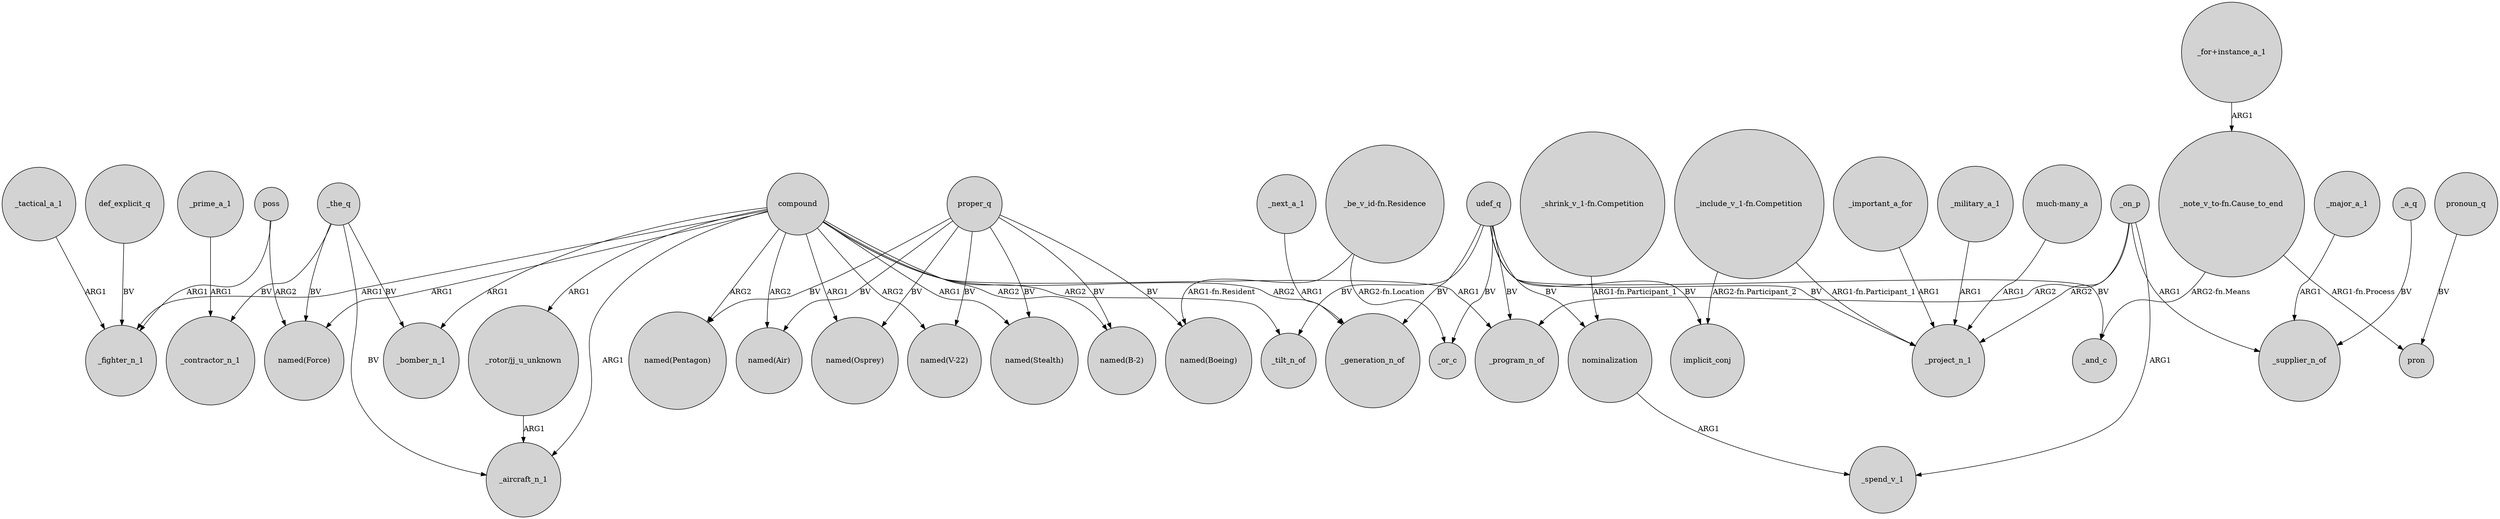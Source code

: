 digraph {
	node [shape=circle style=filled]
	_the_q -> _contractor_n_1 [label=BV]
	_tactical_a_1 -> _fighter_n_1 [label=ARG1]
	udef_q -> _project_n_1 [label=BV]
	compound -> _aircraft_n_1 [label=ARG1]
	"much-many_a" -> _project_n_1 [label=ARG1]
	compound -> "_rotor/jj_u_unknown" [label=ARG1]
	proper_q -> "named(V-22)" [label=BV]
	poss -> _fighter_n_1 [label=ARG1]
	compound -> "named(V-22)" [label=ARG2]
	_major_a_1 -> _supplier_n_of [label=ARG1]
	_on_p -> _supplier_n_of [label=ARG1]
	_important_a_for -> _project_n_1 [label=ARG1]
	compound -> "named(B-2)" [label=ARG2]
	compound -> _bomber_n_1 [label=ARG1]
	udef_q -> nominalization [label=BV]
	"_for+instance_a_1" -> "_note_v_to-fn.Cause_to_end" [label=ARG1]
	proper_q -> "named(Air)" [label=BV]
	udef_q -> _and_c [label=BV]
	def_explicit_q -> _fighter_n_1 [label=BV]
	"_be_v_id-fn.Residence" -> _or_c [label="ARG2-fn.Location"]
	udef_q -> _program_n_of [label=BV]
	"_note_v_to-fn.Cause_to_end" -> _and_c [label="ARG2-fn.Means"]
	"_rotor/jj_u_unknown" -> _aircraft_n_1 [label=ARG1]
	udef_q -> _generation_n_of [label=BV]
	nominalization -> _spend_v_1 [label=ARG1]
	udef_q -> _or_c [label=BV]
	pronoun_q -> pron [label=BV]
	_next_a_1 -> _generation_n_of [label=ARG1]
	compound -> _program_n_of [label=ARG1]
	proper_q -> "named(Pentagon)" [label=BV]
	_a_q -> _supplier_n_of [label=BV]
	proper_q -> "named(Stealth)" [label=BV]
	_on_p -> _spend_v_1 [label=ARG1]
	poss -> "named(Force)" [label=ARG2]
	udef_q -> _tilt_n_of [label=BV]
	_the_q -> "named(Force)" [label=BV]
	"_note_v_to-fn.Cause_to_end" -> pron [label="ARG1-fn.Process"]
	proper_q -> "named(B-2)" [label=BV]
	_the_q -> _bomber_n_1 [label=BV]
	_prime_a_1 -> _contractor_n_1 [label=ARG1]
	compound -> _generation_n_of [label=ARG2]
	compound -> "named(Osprey)" [label=ARG1]
	proper_q -> "named(Osprey)" [label=BV]
	compound -> "named(Air)" [label=ARG2]
	compound -> "named(Pentagon)" [label=ARG2]
	_on_p -> _program_n_of [label=ARG2]
	"_include_v_1-fn.Competition" -> _project_n_1 [label="ARG1-fn.Participant_1"]
	compound -> _tilt_n_of [label=ARG2]
	"_shrink_v_1-fn.Competition" -> nominalization [label="ARG1-fn.Participant_1"]
	compound -> "named(Force)" [label=ARG1]
	_military_a_1 -> _project_n_1 [label=ARG1]
	udef_q -> implicit_conj [label=BV]
	proper_q -> "named(Boeing)" [label=BV]
	_on_p -> _project_n_1 [label=ARG2]
	compound -> "named(Stealth)" [label=ARG1]
	compound -> _fighter_n_1 [label=ARG1]
	_the_q -> _aircraft_n_1 [label=BV]
	"_be_v_id-fn.Residence" -> "named(Boeing)" [label="ARG1-fn.Resident"]
	"_include_v_1-fn.Competition" -> implicit_conj [label="ARG2-fn.Participant_2"]
}
